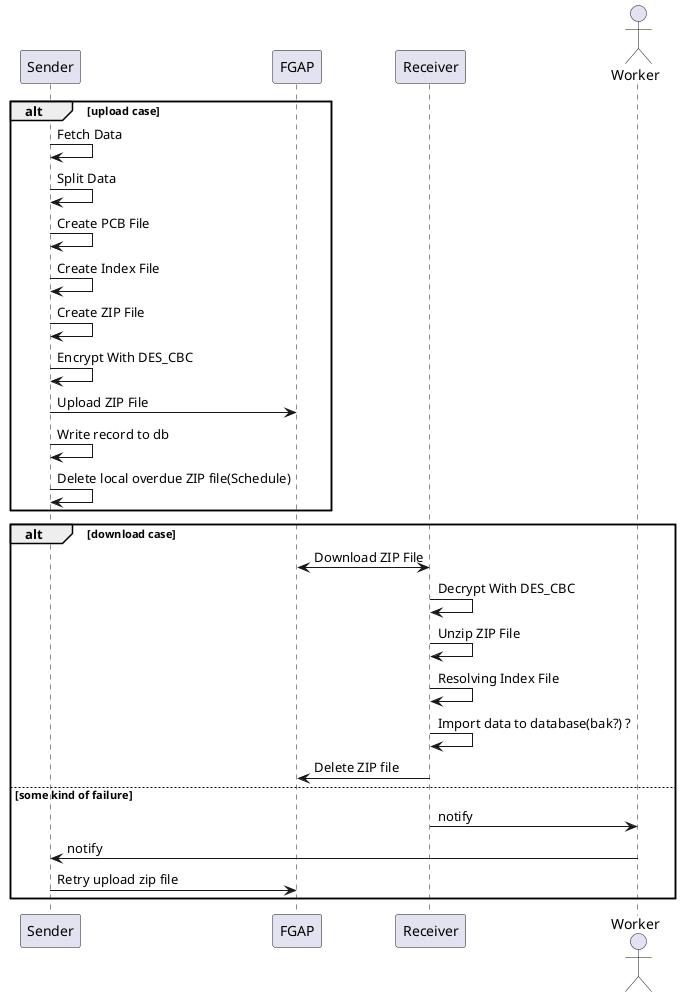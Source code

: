 @startuml
participant Sender
participant FGAP
participant Receiver
actor Worker

alt upload case
    Sender -> Sender: Fetch Data
    Sender -> Sender: Split Data
    Sender -> Sender: Create PCB File
    Sender -> Sender: Create Index File
    Sender -> Sender: Create ZIP File
    Sender -> Sender: Encrypt With DES_CBC
    Sender -> FGAP: Upload ZIP File
    Sender -> Sender: Write record to db
    Sender -> Sender: Delete local overdue ZIP file(Schedule)
end
alt download case
    Receiver <-> FGAP: Download ZIP File
    Receiver -> Receiver: Decrypt With DES_CBC
    Receiver -> Receiver: Unzip ZIP File
    Receiver -> Receiver: Resolving Index File
    Receiver -> Receiver: Import data to database(bak?) ?
    Receiver -> FGAP: Delete ZIP file
else some kind of failure
    Receiver -> Worker: notify
    Worker -> Sender: notify
    Sender -> FGAP: Retry upload zip file
end
@enduml